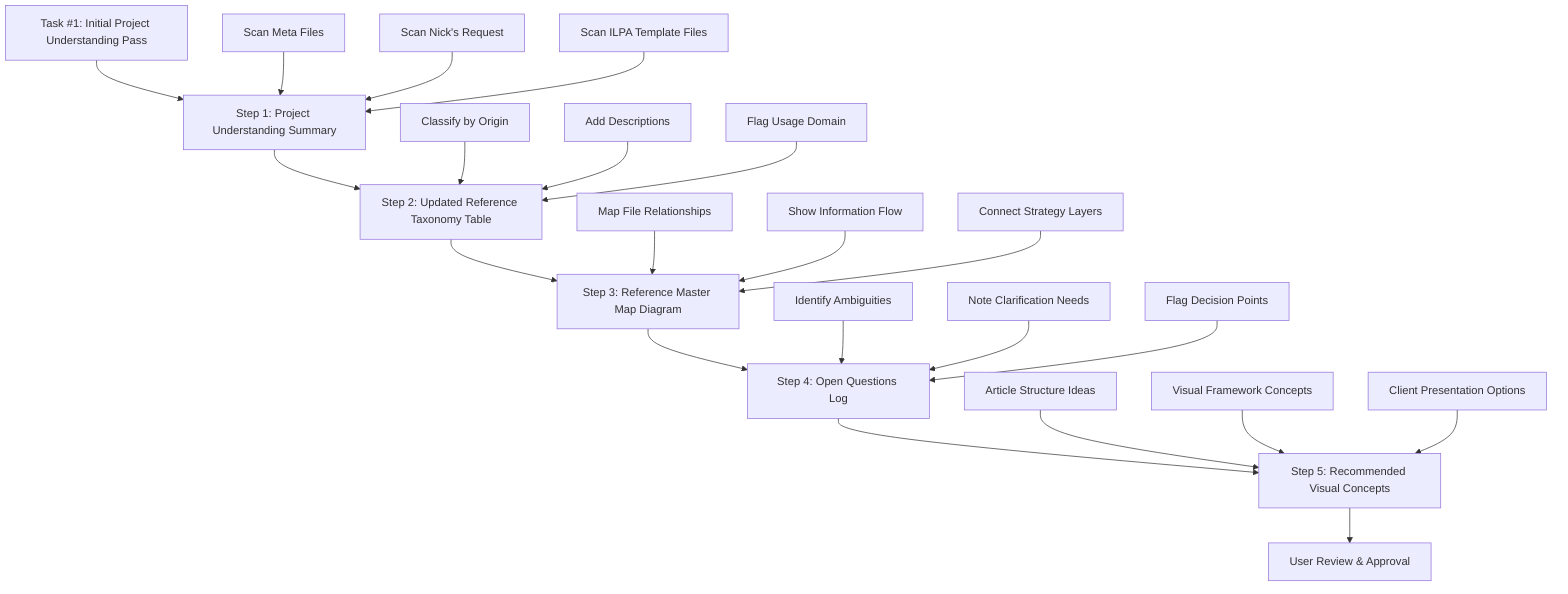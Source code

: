 flowchart TD
    A[Task #1: Initial Project Understanding Pass] --> B[Step 1: Project Understanding Summary]
    B --> C[Step 2: Updated Reference Taxonomy Table]
    C --> D[Step 3: Reference Master Map Diagram]
    D --> E[Step 4: Open Questions Log]
    E --> F[Step 5: Recommended Visual Concepts]
    F --> G[User Review & Approval]
    
    B1[Scan Meta Files] --> B
    B2[Scan Nick's Request] --> B
    B3[Scan ILPA Template Files] --> B
    
    C1[Classify by Origin] --> C
    C2[Add Descriptions] --> C
    C3[Flag Usage Domain] --> C
    
    D1[Map File Relationships] --> D
    D2[Show Information Flow] --> D
    D3[Connect Strategy Layers] --> D
    
    E1[Identify Ambiguities] --> E
    E2[Note Clarification Needs] --> E
    E3[Flag Decision Points] --> E
    
    F1[Article Structure Ideas] --> F
    F2[Visual Framework Concepts] --> F
    F3[Client Presentation Options] --> F